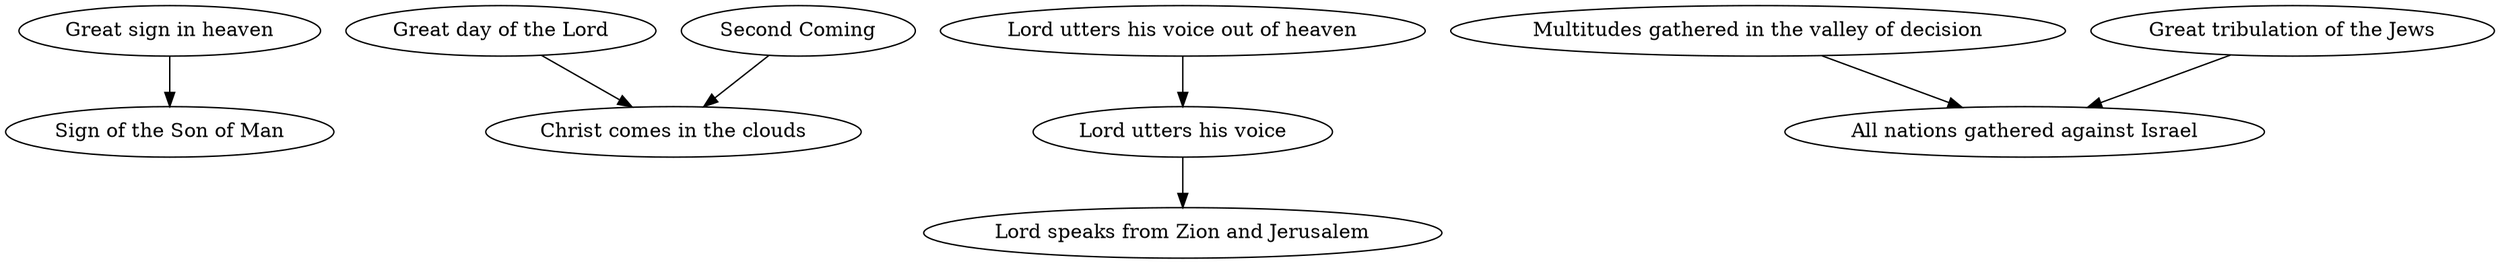 # List of signs that I believe are synonyms.
#
# My reasoning for considering two signs as synonyms
# is documented elsewhere. This list is used to 
# programatically simplify the full graph by 
# collapsing synonyms.
#
# In each (a -> b) pair, the sign on the left will
# be replaced in the graph by the sign on the right.

digraph {
  "Great sign in heaven" -> "Sign of the Son of Man"

  # D&C 34:7-8
  "Great day of the Lord" -> "Christ comes in the clouds"

  "Second Coming" -> "Christ comes in the clouds"

  "Lord utters his voice out of heaven" -> "Lord utters his voice"
  "Lord utters his voice" -> "Lord speaks from Zion and Jerusalem"

  "Multitudes gathered in the valley of decision" -> "All nations gathered against Israel"

  # D&C 84:2
  # "Christ visits New Jerusalem" doesn't exist in the graph so the script blows up.
  # I just want to rename it, because "Christ visits New Jerusalem" is easier to
  # understand than "Christ stands on Mount Zion". Not everyone knows what
  # Mount Zion is, and they may confuse it with the prophecy about Christ standing
  # on the Mount of Olives.
  # "Christ stands on Mount Zion" -> "Christ visits New Jerusalem"

  "Great tribulation of the Jews" -> "All nations gathered against Israel"
}